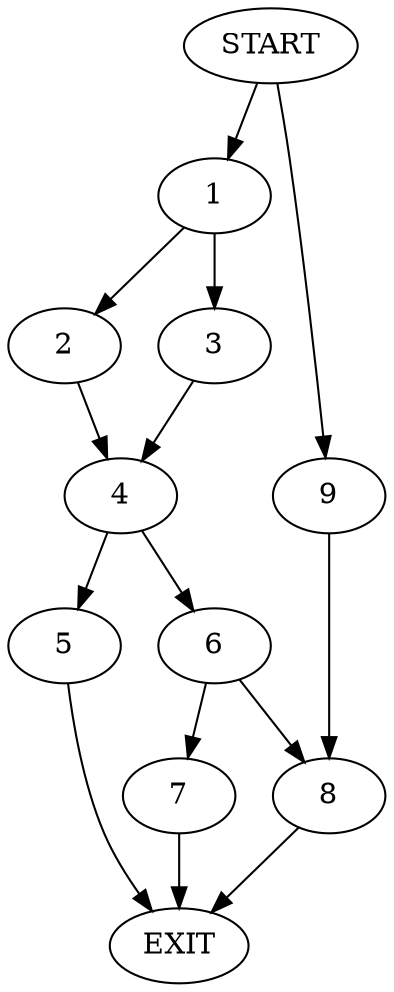 digraph {
0 [label="START"]
10 [label="EXIT"]
0 -> 1
1 -> 2
1 -> 3
2 -> 4
3 -> 4
4 -> 5
4 -> 6
5 -> 10
6 -> 7
6 -> 8
7 -> 10
8 -> 10
0 -> 9
9 -> 8
}
